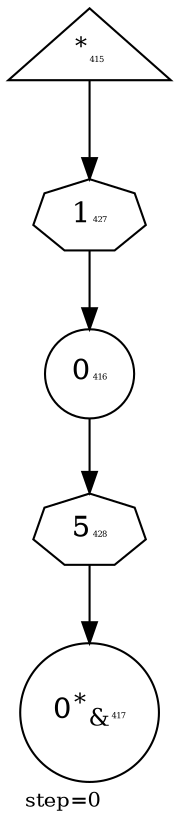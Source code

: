 digraph {
  graph  [labelloc=bottom,labeljust=left,fontsize="10",label="step=0"];
  "415" [shape=triangle,peripheries="1",label=<<SUP>*</SUP><FONT POINT-SIZE='4'>415</FONT>>,labelfontcolor=black,color=black];
  "416" [shape=circle,peripheries="1",label=<0<FONT POINT-SIZE='4'>416</FONT>>,labelfontcolor=black,color=black];
  "417" [shape=circle,peripheries="1",label=<0<SUP>*</SUP><SUB>&amp;</SUB><FONT POINT-SIZE='4'>417</FONT>>,labelfontcolor=black,color=black];
  "427" [label=<1<FONT POINT-SIZE='4'>427</FONT>>,peripheries="1",color=black,shape=septagon];
  "415" -> "427" [color=black];
  "427" -> "416" [color=black];
  "428" [label=<5<FONT POINT-SIZE='4'>428</FONT>>,peripheries="1",color=black,shape=septagon];
  "416" -> "428" [color=black];
  "428" -> "417" [color=black];
}